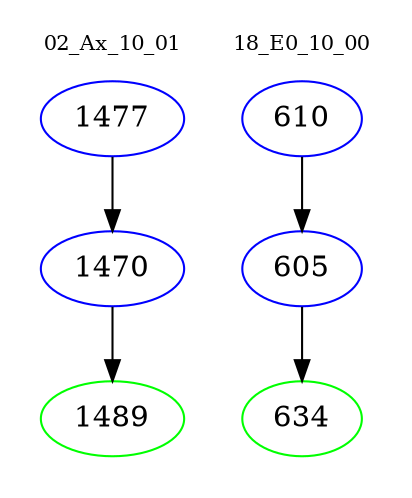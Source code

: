 digraph{
subgraph cluster_0 {
color = white
label = "02_Ax_10_01";
fontsize=10;
T0_1477 [label="1477", color="blue"]
T0_1477 -> T0_1470 [color="black"]
T0_1470 [label="1470", color="blue"]
T0_1470 -> T0_1489 [color="black"]
T0_1489 [label="1489", color="green"]
}
subgraph cluster_1 {
color = white
label = "18_E0_10_00";
fontsize=10;
T1_610 [label="610", color="blue"]
T1_610 -> T1_605 [color="black"]
T1_605 [label="605", color="blue"]
T1_605 -> T1_634 [color="black"]
T1_634 [label="634", color="green"]
}
}
